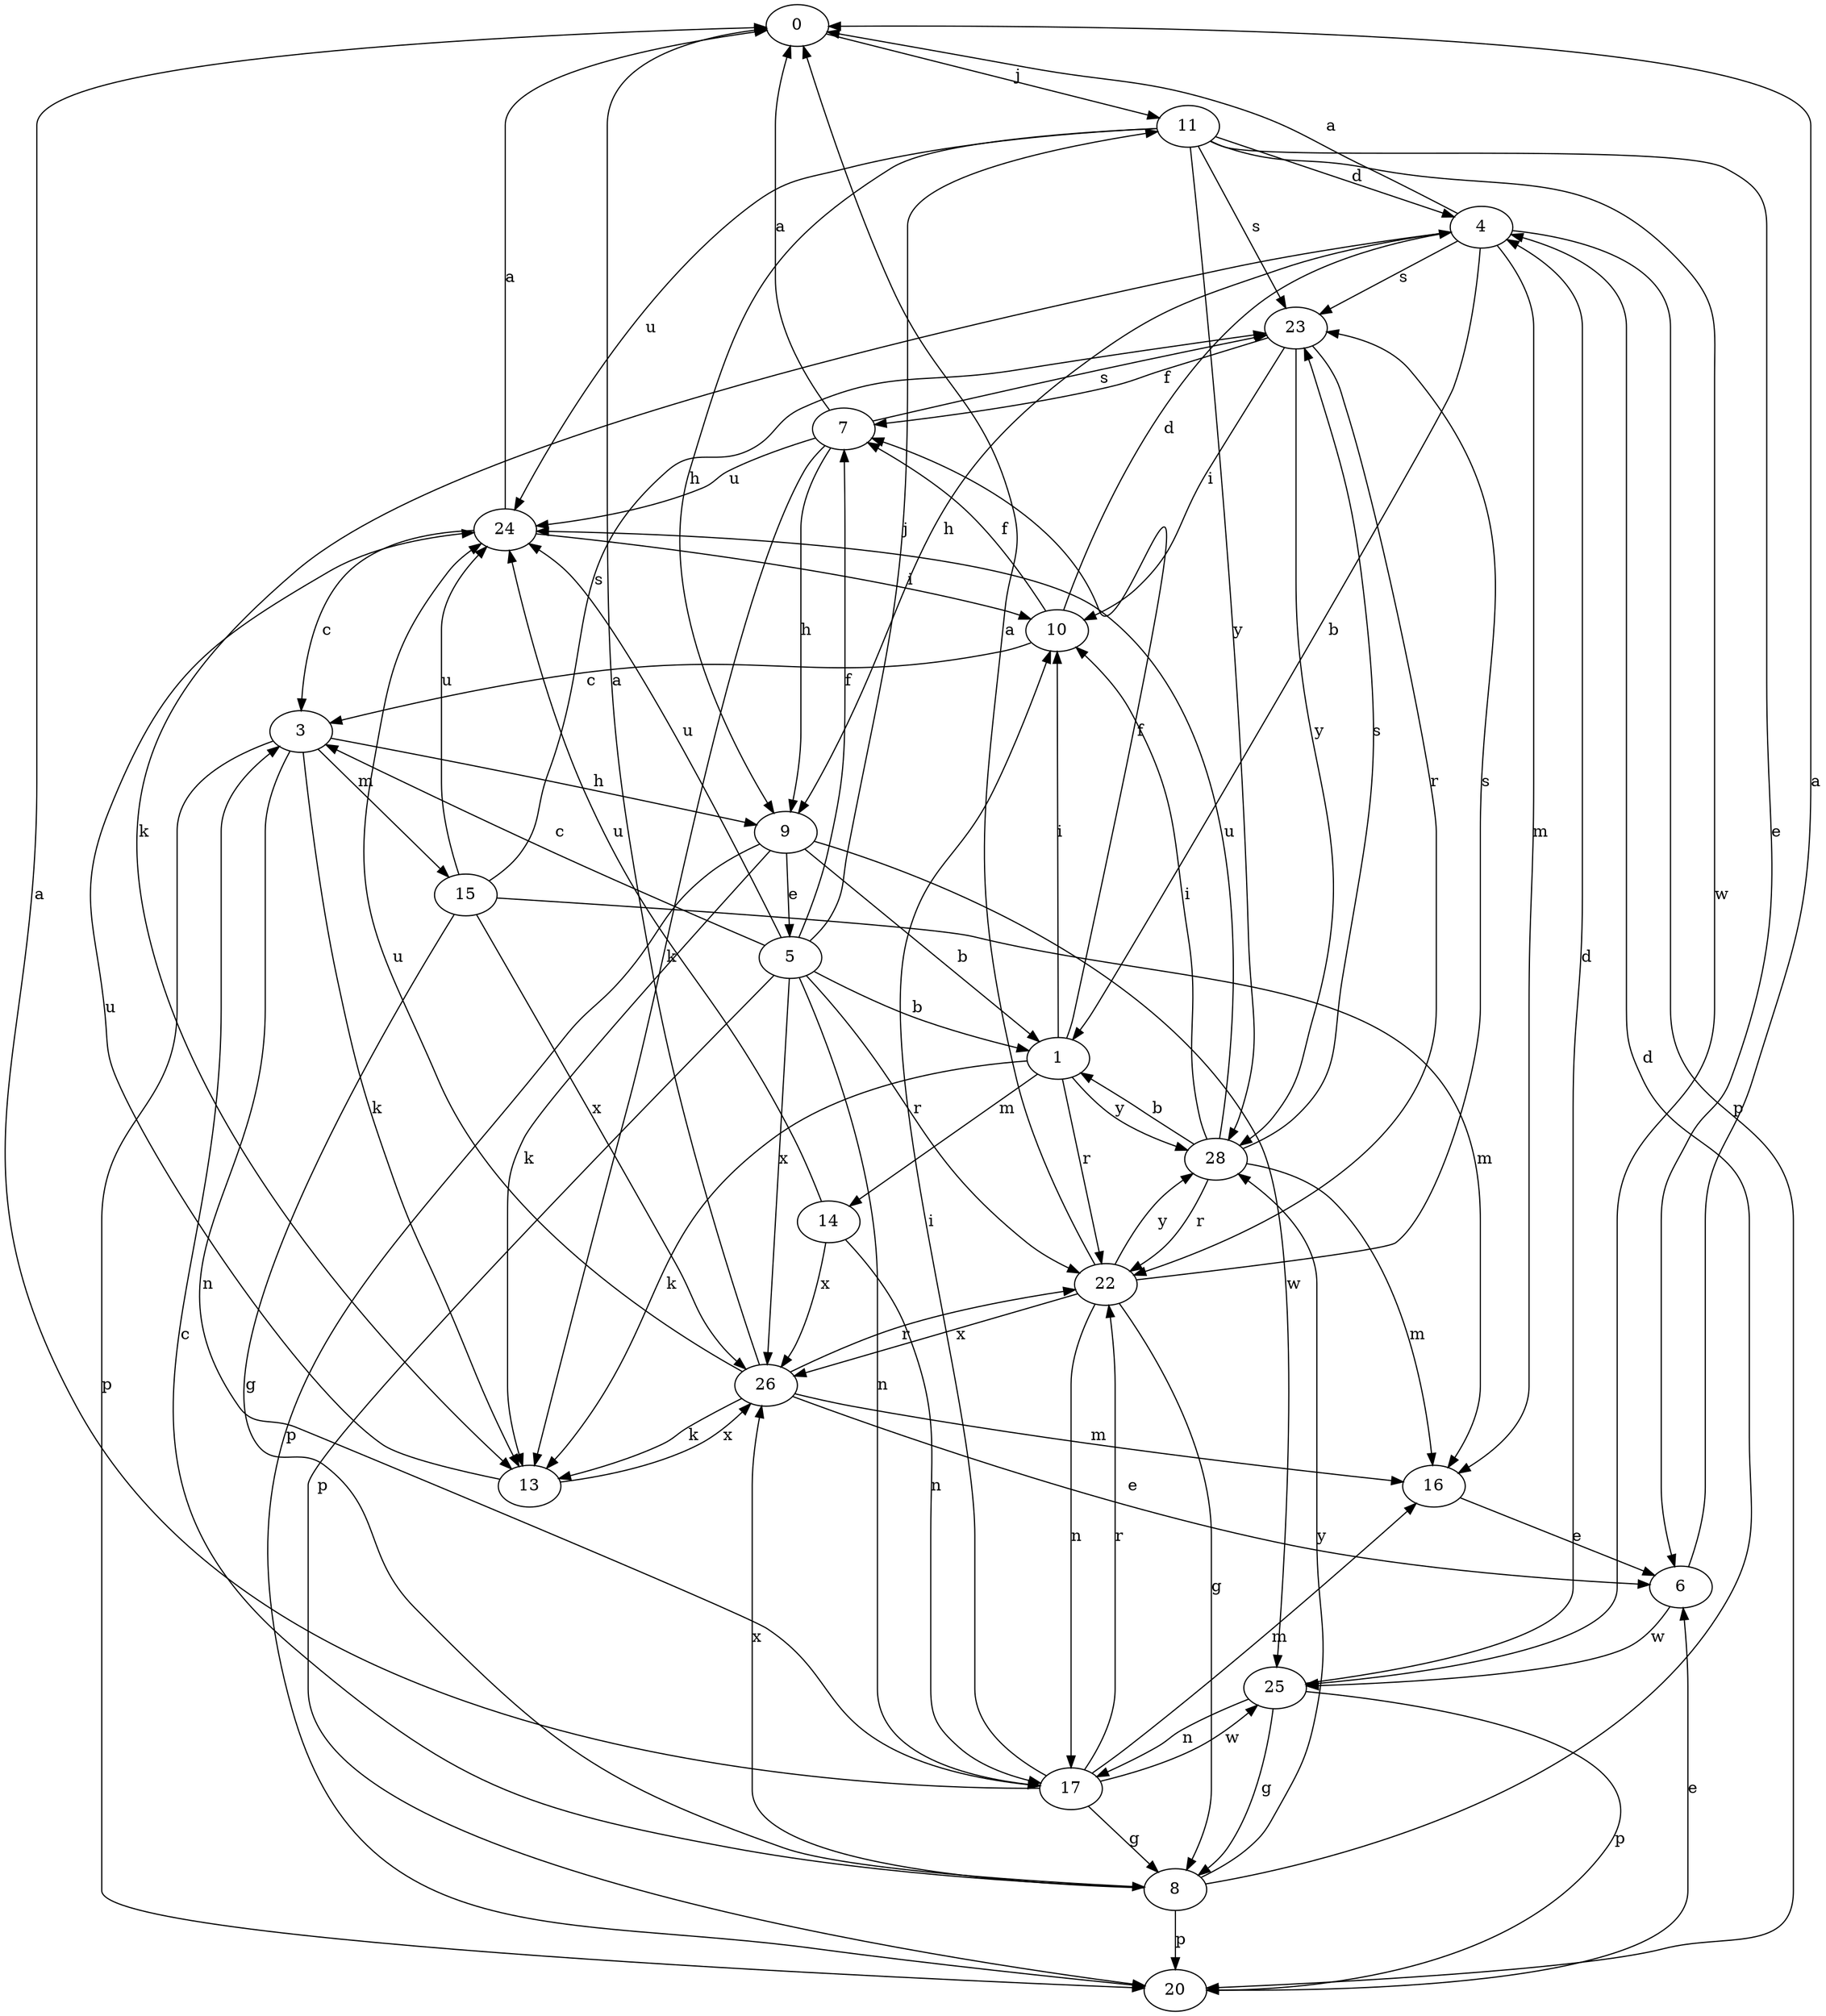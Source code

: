 strict digraph  {
0;
1;
3;
4;
5;
6;
7;
8;
9;
10;
11;
13;
14;
15;
16;
17;
20;
22;
23;
24;
25;
26;
28;
0 -> 11  [label=j];
1 -> 7  [label=f];
1 -> 10  [label=i];
1 -> 13  [label=k];
1 -> 14  [label=m];
1 -> 22  [label=r];
1 -> 28  [label=y];
3 -> 9  [label=h];
3 -> 13  [label=k];
3 -> 15  [label=m];
3 -> 17  [label=n];
3 -> 20  [label=p];
4 -> 0  [label=a];
4 -> 1  [label=b];
4 -> 9  [label=h];
4 -> 13  [label=k];
4 -> 16  [label=m];
4 -> 20  [label=p];
4 -> 23  [label=s];
5 -> 1  [label=b];
5 -> 3  [label=c];
5 -> 7  [label=f];
5 -> 11  [label=j];
5 -> 17  [label=n];
5 -> 20  [label=p];
5 -> 22  [label=r];
5 -> 24  [label=u];
5 -> 26  [label=x];
6 -> 0  [label=a];
6 -> 25  [label=w];
7 -> 0  [label=a];
7 -> 9  [label=h];
7 -> 13  [label=k];
7 -> 23  [label=s];
7 -> 24  [label=u];
8 -> 3  [label=c];
8 -> 4  [label=d];
8 -> 20  [label=p];
8 -> 26  [label=x];
8 -> 28  [label=y];
9 -> 1  [label=b];
9 -> 5  [label=e];
9 -> 13  [label=k];
9 -> 20  [label=p];
9 -> 25  [label=w];
10 -> 3  [label=c];
10 -> 4  [label=d];
10 -> 7  [label=f];
11 -> 4  [label=d];
11 -> 6  [label=e];
11 -> 9  [label=h];
11 -> 23  [label=s];
11 -> 24  [label=u];
11 -> 25  [label=w];
11 -> 28  [label=y];
13 -> 24  [label=u];
13 -> 26  [label=x];
14 -> 17  [label=n];
14 -> 24  [label=u];
14 -> 26  [label=x];
15 -> 8  [label=g];
15 -> 16  [label=m];
15 -> 23  [label=s];
15 -> 24  [label=u];
15 -> 26  [label=x];
16 -> 6  [label=e];
17 -> 0  [label=a];
17 -> 8  [label=g];
17 -> 10  [label=i];
17 -> 16  [label=m];
17 -> 22  [label=r];
17 -> 25  [label=w];
20 -> 6  [label=e];
22 -> 0  [label=a];
22 -> 8  [label=g];
22 -> 17  [label=n];
22 -> 23  [label=s];
22 -> 26  [label=x];
22 -> 28  [label=y];
23 -> 7  [label=f];
23 -> 10  [label=i];
23 -> 22  [label=r];
23 -> 28  [label=y];
24 -> 0  [label=a];
24 -> 3  [label=c];
24 -> 10  [label=i];
25 -> 4  [label=d];
25 -> 8  [label=g];
25 -> 17  [label=n];
25 -> 20  [label=p];
26 -> 0  [label=a];
26 -> 6  [label=e];
26 -> 13  [label=k];
26 -> 16  [label=m];
26 -> 22  [label=r];
26 -> 24  [label=u];
28 -> 1  [label=b];
28 -> 10  [label=i];
28 -> 16  [label=m];
28 -> 22  [label=r];
28 -> 23  [label=s];
28 -> 24  [label=u];
}
